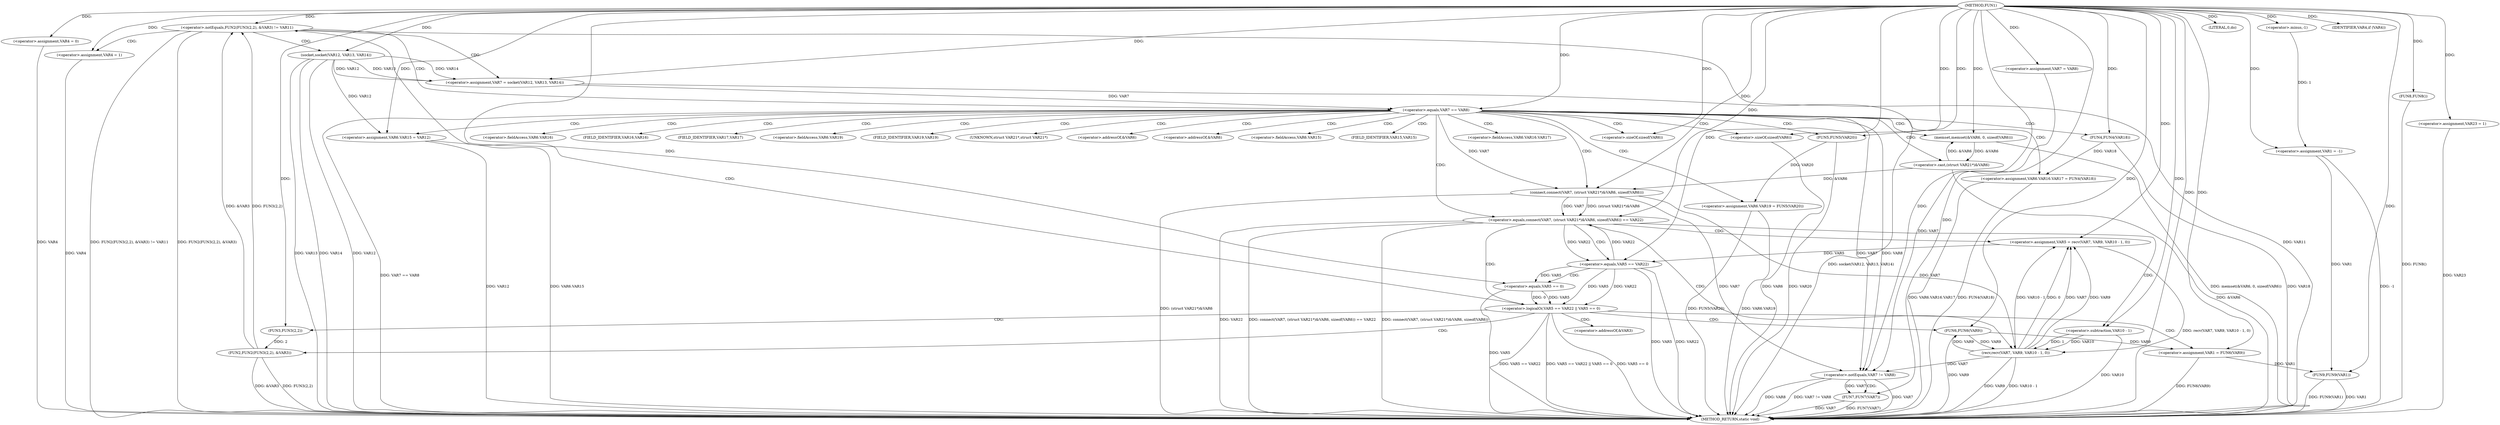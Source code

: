 digraph FUN1 {  
"1000100" [label = "(METHOD,FUN1)" ]
"1000226" [label = "(METHOD_RETURN,static void)" ]
"1000103" [label = "(<operator>.assignment,VAR1 = -1)" ]
"1000105" [label = "(<operator>.minus,-1)" ]
"1000110" [label = "(<operator>.assignment,VAR4 = 0)" ]
"1000116" [label = "(<operator>.assignment,VAR7 = VAR8)" ]
"1000123" [label = "(<operator>.notEquals,FUN2(FUN3(2,2), &VAR3) != VAR11)" ]
"1000124" [label = "(FUN2,FUN2(FUN3(2,2), &VAR3))" ]
"1000125" [label = "(FUN3,FUN3(2,2))" ]
"1000133" [label = "(<operator>.assignment,VAR4 = 1)" ]
"1000136" [label = "(<operator>.assignment,VAR7 = socket(VAR12, VAR13, VAR14))" ]
"1000138" [label = "(socket,socket(VAR12, VAR13, VAR14))" ]
"1000143" [label = "(<operator>.equals,VAR7 == VAR8)" ]
"1000148" [label = "(memset,memset(&VAR6, 0, sizeof(VAR6)))" ]
"1000152" [label = "(<operator>.sizeOf,sizeof(VAR6))" ]
"1000154" [label = "(<operator>.assignment,VAR6.VAR15 = VAR12)" ]
"1000159" [label = "(<operator>.assignment,VAR6.VAR16.VAR17 = FUN4(VAR18))" ]
"1000165" [label = "(FUN4,FUN4(VAR18))" ]
"1000167" [label = "(<operator>.assignment,VAR6.VAR19 = FUN5(VAR20))" ]
"1000171" [label = "(FUN5,FUN5(VAR20))" ]
"1000174" [label = "(<operator>.equals,connect(VAR7, (struct VAR21*)&VAR6, sizeof(VAR6)) == VAR22)" ]
"1000175" [label = "(connect,connect(VAR7, (struct VAR21*)&VAR6, sizeof(VAR6)))" ]
"1000177" [label = "(<operator>.cast,(struct VAR21*)&VAR6)" ]
"1000181" [label = "(<operator>.sizeOf,sizeof(VAR6))" ]
"1000186" [label = "(<operator>.assignment,VAR5 = recv(VAR7, VAR9, VAR10 - 1, 0))" ]
"1000188" [label = "(recv,recv(VAR7, VAR9, VAR10 - 1, 0))" ]
"1000191" [label = "(<operator>.subtraction,VAR10 - 1)" ]
"1000196" [label = "(<operator>.logicalOr,VAR5 == VAR22 || VAR5 == 0)" ]
"1000197" [label = "(<operator>.equals,VAR5 == VAR22)" ]
"1000200" [label = "(<operator>.equals,VAR5 == 0)" ]
"1000205" [label = "(<operator>.assignment,VAR1 = FUN6(VAR9))" ]
"1000207" [label = "(FUN6,FUN6(VAR9))" ]
"1000209" [label = "(LITERAL,0,do)" ]
"1000211" [label = "(<operator>.notEquals,VAR7 != VAR8)" ]
"1000215" [label = "(FUN7,FUN7(VAR7))" ]
"1000218" [label = "(IDENTIFIER,VAR4,if (VAR4))" ]
"1000220" [label = "(FUN8,FUN8())" ]
"1000221" [label = "(<operator>.assignment,VAR23 = 1)" ]
"1000224" [label = "(FUN9,FUN9(VAR1))" ]
"1000128" [label = "(<operator>.addressOf,&VAR3)" ]
"1000149" [label = "(<operator>.addressOf,&VAR6)" ]
"1000155" [label = "(<operator>.fieldAccess,VAR6.VAR15)" ]
"1000157" [label = "(FIELD_IDENTIFIER,VAR15,VAR15)" ]
"1000160" [label = "(<operator>.fieldAccess,VAR6.VAR16.VAR17)" ]
"1000161" [label = "(<operator>.fieldAccess,VAR6.VAR16)" ]
"1000163" [label = "(FIELD_IDENTIFIER,VAR16,VAR16)" ]
"1000164" [label = "(FIELD_IDENTIFIER,VAR17,VAR17)" ]
"1000168" [label = "(<operator>.fieldAccess,VAR6.VAR19)" ]
"1000170" [label = "(FIELD_IDENTIFIER,VAR19,VAR19)" ]
"1000178" [label = "(UNKNOWN,struct VAR21*,struct VAR21*)" ]
"1000179" [label = "(<operator>.addressOf,&VAR6)" ]
  "1000188" -> "1000226"  [ label = "DDG: VAR9"] 
  "1000177" -> "1000226"  [ label = "DDG: &VAR6"] 
  "1000103" -> "1000226"  [ label = "DDG: -1"] 
  "1000159" -> "1000226"  [ label = "DDG: VAR6.VAR16.VAR17"] 
  "1000188" -> "1000226"  [ label = "DDG: VAR10 - 1"] 
  "1000205" -> "1000226"  [ label = "DDG: FUN6(VAR9)"] 
  "1000196" -> "1000226"  [ label = "DDG: VAR5 == VAR22 || VAR5 == 0"] 
  "1000181" -> "1000226"  [ label = "DDG: VAR6"] 
  "1000186" -> "1000226"  [ label = "DDG: recv(VAR7, VAR9, VAR10 - 1, 0)"] 
  "1000167" -> "1000226"  [ label = "DDG: VAR6.VAR19"] 
  "1000123" -> "1000226"  [ label = "DDG: VAR11"] 
  "1000171" -> "1000226"  [ label = "DDG: VAR20"] 
  "1000224" -> "1000226"  [ label = "DDG: VAR1"] 
  "1000124" -> "1000226"  [ label = "DDG: FUN3(2,2)"] 
  "1000200" -> "1000226"  [ label = "DDG: VAR5"] 
  "1000196" -> "1000226"  [ label = "DDG: VAR5 == 0"] 
  "1000215" -> "1000226"  [ label = "DDG: VAR7"] 
  "1000123" -> "1000226"  [ label = "DDG: FUN2(FUN3(2,2), &VAR3) != VAR11"] 
  "1000138" -> "1000226"  [ label = "DDG: VAR14"] 
  "1000138" -> "1000226"  [ label = "DDG: VAR12"] 
  "1000165" -> "1000226"  [ label = "DDG: VAR18"] 
  "1000138" -> "1000226"  [ label = "DDG: VAR13"] 
  "1000154" -> "1000226"  [ label = "DDG: VAR6.VAR15"] 
  "1000133" -> "1000226"  [ label = "DDG: VAR4"] 
  "1000154" -> "1000226"  [ label = "DDG: VAR12"] 
  "1000221" -> "1000226"  [ label = "DDG: VAR23"] 
  "1000207" -> "1000226"  [ label = "DDG: VAR9"] 
  "1000148" -> "1000226"  [ label = "DDG: memset(&VAR6, 0, sizeof(VAR6))"] 
  "1000211" -> "1000226"  [ label = "DDG: VAR7"] 
  "1000196" -> "1000226"  [ label = "DDG: VAR5 == VAR22"] 
  "1000197" -> "1000226"  [ label = "DDG: VAR22"] 
  "1000211" -> "1000226"  [ label = "DDG: VAR8"] 
  "1000211" -> "1000226"  [ label = "DDG: VAR7 != VAR8"] 
  "1000143" -> "1000226"  [ label = "DDG: VAR7 == VAR8"] 
  "1000220" -> "1000226"  [ label = "DDG: FUN8()"] 
  "1000167" -> "1000226"  [ label = "DDG: FUN5(VAR20)"] 
  "1000215" -> "1000226"  [ label = "DDG: FUN7(VAR7)"] 
  "1000175" -> "1000226"  [ label = "DDG: (struct VAR21*)&VAR6"] 
  "1000124" -> "1000226"  [ label = "DDG: &VAR3"] 
  "1000136" -> "1000226"  [ label = "DDG: socket(VAR12, VAR13, VAR14)"] 
  "1000110" -> "1000226"  [ label = "DDG: VAR4"] 
  "1000174" -> "1000226"  [ label = "DDG: VAR22"] 
  "1000191" -> "1000226"  [ label = "DDG: VAR10"] 
  "1000174" -> "1000226"  [ label = "DDG: connect(VAR7, (struct VAR21*)&VAR6, sizeof(VAR6)) == VAR22"] 
  "1000174" -> "1000226"  [ label = "DDG: connect(VAR7, (struct VAR21*)&VAR6, sizeof(VAR6))"] 
  "1000224" -> "1000226"  [ label = "DDG: FUN9(VAR1)"] 
  "1000123" -> "1000226"  [ label = "DDG: FUN2(FUN3(2,2), &VAR3)"] 
  "1000197" -> "1000226"  [ label = "DDG: VAR5"] 
  "1000159" -> "1000226"  [ label = "DDG: FUN4(VAR18)"] 
  "1000105" -> "1000103"  [ label = "DDG: 1"] 
  "1000100" -> "1000103"  [ label = "DDG: "] 
  "1000100" -> "1000105"  [ label = "DDG: "] 
  "1000100" -> "1000110"  [ label = "DDG: "] 
  "1000100" -> "1000116"  [ label = "DDG: "] 
  "1000124" -> "1000123"  [ label = "DDG: FUN3(2,2)"] 
  "1000124" -> "1000123"  [ label = "DDG: &VAR3"] 
  "1000125" -> "1000124"  [ label = "DDG: 2"] 
  "1000100" -> "1000125"  [ label = "DDG: "] 
  "1000100" -> "1000123"  [ label = "DDG: "] 
  "1000100" -> "1000133"  [ label = "DDG: "] 
  "1000138" -> "1000136"  [ label = "DDG: VAR12"] 
  "1000138" -> "1000136"  [ label = "DDG: VAR13"] 
  "1000138" -> "1000136"  [ label = "DDG: VAR14"] 
  "1000100" -> "1000136"  [ label = "DDG: "] 
  "1000100" -> "1000138"  [ label = "DDG: "] 
  "1000136" -> "1000143"  [ label = "DDG: VAR7"] 
  "1000100" -> "1000143"  [ label = "DDG: "] 
  "1000177" -> "1000148"  [ label = "DDG: &VAR6"] 
  "1000100" -> "1000148"  [ label = "DDG: "] 
  "1000100" -> "1000152"  [ label = "DDG: "] 
  "1000138" -> "1000154"  [ label = "DDG: VAR12"] 
  "1000100" -> "1000154"  [ label = "DDG: "] 
  "1000165" -> "1000159"  [ label = "DDG: VAR18"] 
  "1000100" -> "1000165"  [ label = "DDG: "] 
  "1000171" -> "1000167"  [ label = "DDG: VAR20"] 
  "1000100" -> "1000171"  [ label = "DDG: "] 
  "1000175" -> "1000174"  [ label = "DDG: VAR7"] 
  "1000175" -> "1000174"  [ label = "DDG: (struct VAR21*)&VAR6"] 
  "1000143" -> "1000175"  [ label = "DDG: VAR7"] 
  "1000100" -> "1000175"  [ label = "DDG: "] 
  "1000177" -> "1000175"  [ label = "DDG: &VAR6"] 
  "1000148" -> "1000177"  [ label = "DDG: &VAR6"] 
  "1000100" -> "1000181"  [ label = "DDG: "] 
  "1000197" -> "1000174"  [ label = "DDG: VAR22"] 
  "1000100" -> "1000174"  [ label = "DDG: "] 
  "1000188" -> "1000186"  [ label = "DDG: VAR7"] 
  "1000188" -> "1000186"  [ label = "DDG: VAR9"] 
  "1000188" -> "1000186"  [ label = "DDG: VAR10 - 1"] 
  "1000188" -> "1000186"  [ label = "DDG: 0"] 
  "1000100" -> "1000186"  [ label = "DDG: "] 
  "1000175" -> "1000188"  [ label = "DDG: VAR7"] 
  "1000100" -> "1000188"  [ label = "DDG: "] 
  "1000207" -> "1000188"  [ label = "DDG: VAR9"] 
  "1000191" -> "1000188"  [ label = "DDG: VAR10"] 
  "1000191" -> "1000188"  [ label = "DDG: 1"] 
  "1000100" -> "1000191"  [ label = "DDG: "] 
  "1000197" -> "1000196"  [ label = "DDG: VAR5"] 
  "1000197" -> "1000196"  [ label = "DDG: VAR22"] 
  "1000186" -> "1000197"  [ label = "DDG: VAR5"] 
  "1000100" -> "1000197"  [ label = "DDG: "] 
  "1000174" -> "1000197"  [ label = "DDG: VAR22"] 
  "1000200" -> "1000196"  [ label = "DDG: VAR5"] 
  "1000200" -> "1000196"  [ label = "DDG: 0"] 
  "1000197" -> "1000200"  [ label = "DDG: VAR5"] 
  "1000100" -> "1000200"  [ label = "DDG: "] 
  "1000207" -> "1000205"  [ label = "DDG: VAR9"] 
  "1000100" -> "1000205"  [ label = "DDG: "] 
  "1000188" -> "1000207"  [ label = "DDG: VAR9"] 
  "1000100" -> "1000207"  [ label = "DDG: "] 
  "1000100" -> "1000209"  [ label = "DDG: "] 
  "1000116" -> "1000211"  [ label = "DDG: VAR7"] 
  "1000188" -> "1000211"  [ label = "DDG: VAR7"] 
  "1000143" -> "1000211"  [ label = "DDG: VAR7"] 
  "1000175" -> "1000211"  [ label = "DDG: VAR7"] 
  "1000100" -> "1000211"  [ label = "DDG: "] 
  "1000143" -> "1000211"  [ label = "DDG: VAR8"] 
  "1000211" -> "1000215"  [ label = "DDG: VAR7"] 
  "1000100" -> "1000215"  [ label = "DDG: "] 
  "1000100" -> "1000218"  [ label = "DDG: "] 
  "1000100" -> "1000220"  [ label = "DDG: "] 
  "1000100" -> "1000221"  [ label = "DDG: "] 
  "1000103" -> "1000224"  [ label = "DDG: VAR1"] 
  "1000205" -> "1000224"  [ label = "DDG: VAR1"] 
  "1000100" -> "1000224"  [ label = "DDG: "] 
  "1000123" -> "1000133"  [ label = "CDG: "] 
  "1000123" -> "1000136"  [ label = "CDG: "] 
  "1000123" -> "1000143"  [ label = "CDG: "] 
  "1000123" -> "1000138"  [ label = "CDG: "] 
  "1000143" -> "1000164"  [ label = "CDG: "] 
  "1000143" -> "1000174"  [ label = "CDG: "] 
  "1000143" -> "1000161"  [ label = "CDG: "] 
  "1000143" -> "1000152"  [ label = "CDG: "] 
  "1000143" -> "1000148"  [ label = "CDG: "] 
  "1000143" -> "1000165"  [ label = "CDG: "] 
  "1000143" -> "1000157"  [ label = "CDG: "] 
  "1000143" -> "1000149"  [ label = "CDG: "] 
  "1000143" -> "1000163"  [ label = "CDG: "] 
  "1000143" -> "1000168"  [ label = "CDG: "] 
  "1000143" -> "1000178"  [ label = "CDG: "] 
  "1000143" -> "1000159"  [ label = "CDG: "] 
  "1000143" -> "1000167"  [ label = "CDG: "] 
  "1000143" -> "1000175"  [ label = "CDG: "] 
  "1000143" -> "1000155"  [ label = "CDG: "] 
  "1000143" -> "1000154"  [ label = "CDG: "] 
  "1000143" -> "1000160"  [ label = "CDG: "] 
  "1000143" -> "1000170"  [ label = "CDG: "] 
  "1000143" -> "1000171"  [ label = "CDG: "] 
  "1000143" -> "1000179"  [ label = "CDG: "] 
  "1000143" -> "1000177"  [ label = "CDG: "] 
  "1000143" -> "1000181"  [ label = "CDG: "] 
  "1000174" -> "1000191"  [ label = "CDG: "] 
  "1000174" -> "1000197"  [ label = "CDG: "] 
  "1000174" -> "1000186"  [ label = "CDG: "] 
  "1000174" -> "1000196"  [ label = "CDG: "] 
  "1000174" -> "1000188"  [ label = "CDG: "] 
  "1000196" -> "1000207"  [ label = "CDG: "] 
  "1000196" -> "1000205"  [ label = "CDG: "] 
  "1000196" -> "1000125"  [ label = "CDG: "] 
  "1000196" -> "1000128"  [ label = "CDG: "] 
  "1000196" -> "1000123"  [ label = "CDG: "] 
  "1000196" -> "1000124"  [ label = "CDG: "] 
  "1000197" -> "1000200"  [ label = "CDG: "] 
  "1000211" -> "1000215"  [ label = "CDG: "] 
}
